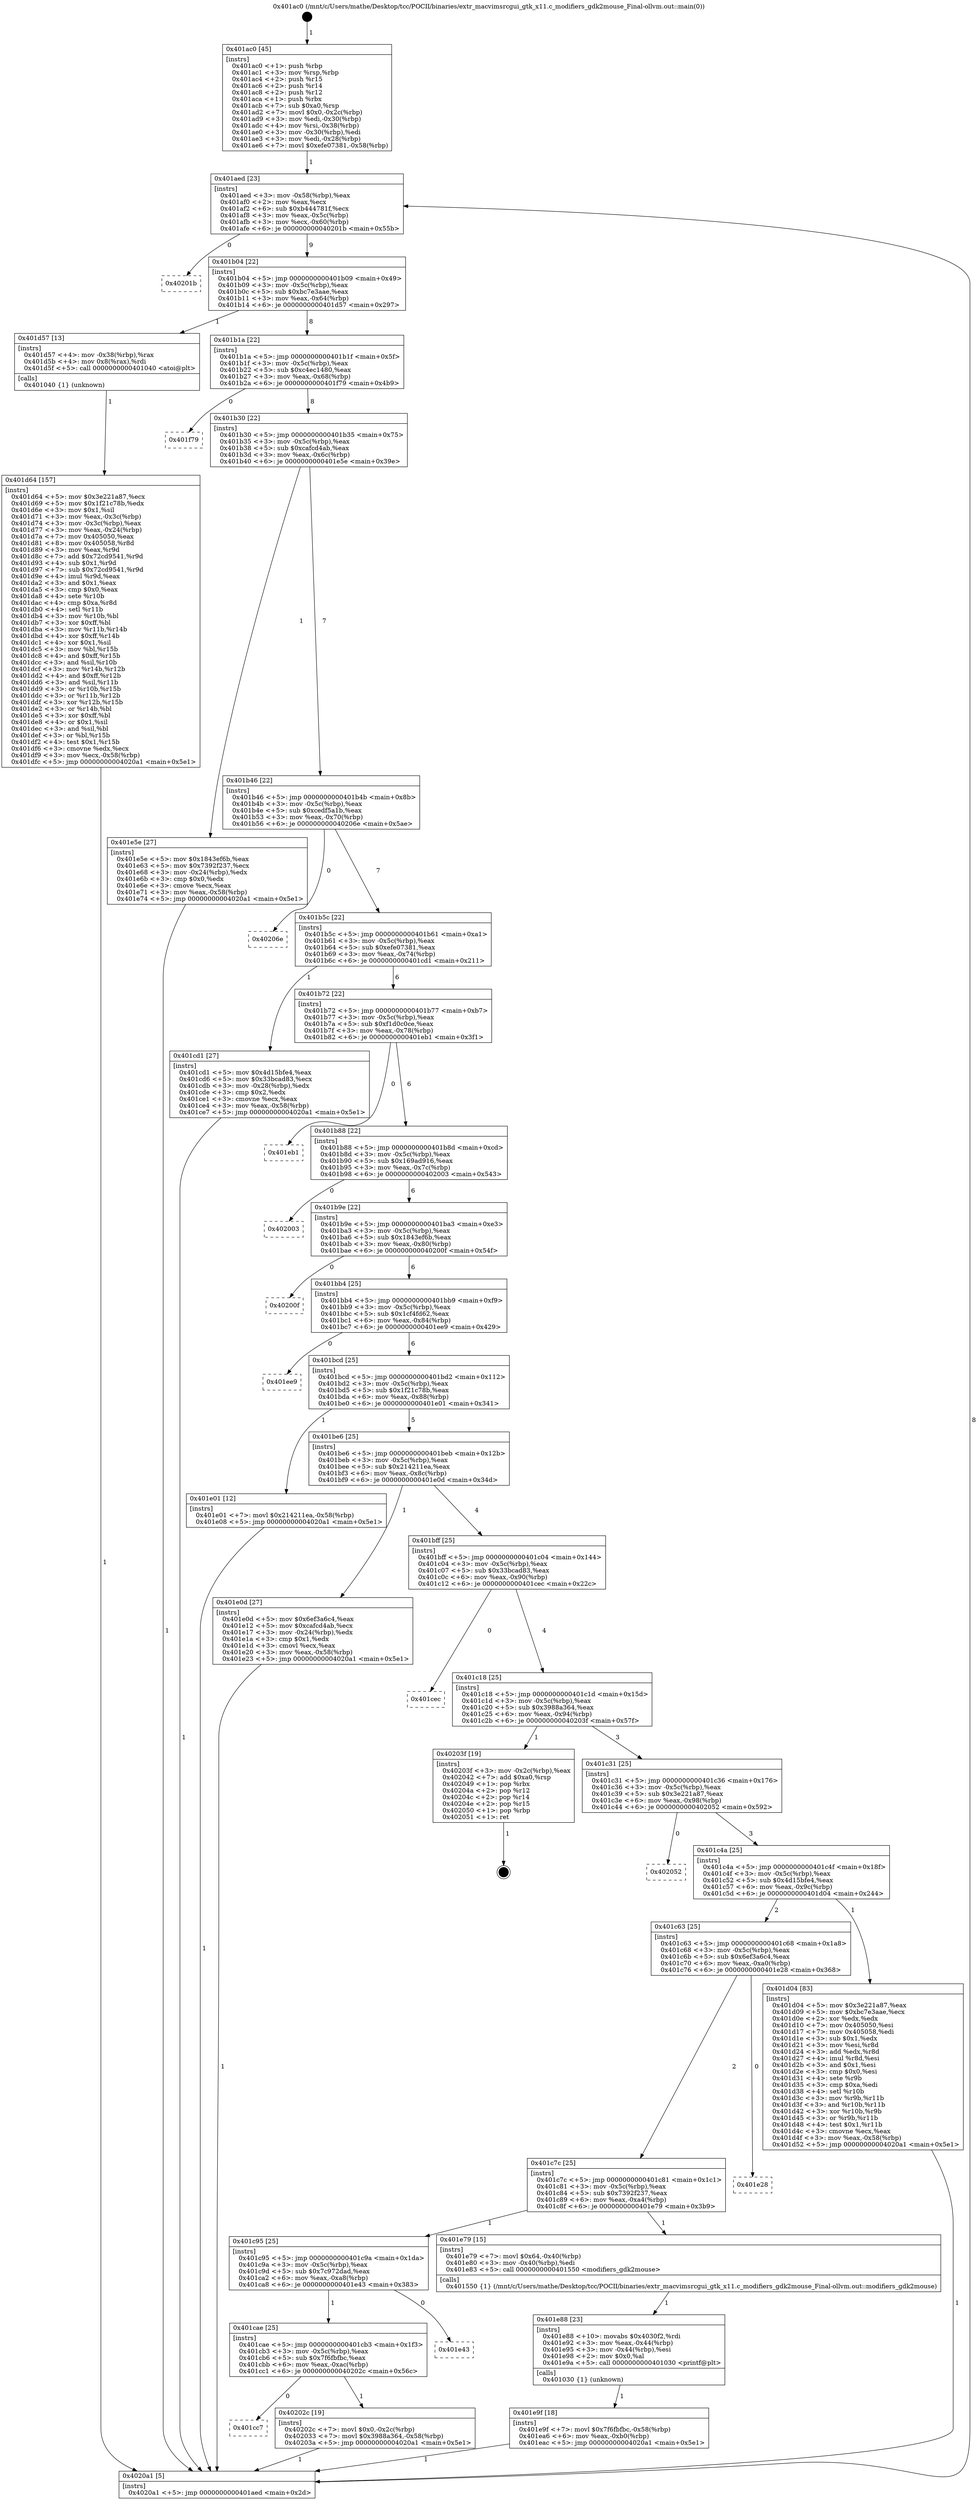digraph "0x401ac0" {
  label = "0x401ac0 (/mnt/c/Users/mathe/Desktop/tcc/POCII/binaries/extr_macvimsrcgui_gtk_x11.c_modifiers_gdk2mouse_Final-ollvm.out::main(0))"
  labelloc = "t"
  node[shape=record]

  Entry [label="",width=0.3,height=0.3,shape=circle,fillcolor=black,style=filled]
  "0x401aed" [label="{
     0x401aed [23]\l
     | [instrs]\l
     &nbsp;&nbsp;0x401aed \<+3\>: mov -0x58(%rbp),%eax\l
     &nbsp;&nbsp;0x401af0 \<+2\>: mov %eax,%ecx\l
     &nbsp;&nbsp;0x401af2 \<+6\>: sub $0xb444781f,%ecx\l
     &nbsp;&nbsp;0x401af8 \<+3\>: mov %eax,-0x5c(%rbp)\l
     &nbsp;&nbsp;0x401afb \<+3\>: mov %ecx,-0x60(%rbp)\l
     &nbsp;&nbsp;0x401afe \<+6\>: je 000000000040201b \<main+0x55b\>\l
  }"]
  "0x40201b" [label="{
     0x40201b\l
  }", style=dashed]
  "0x401b04" [label="{
     0x401b04 [22]\l
     | [instrs]\l
     &nbsp;&nbsp;0x401b04 \<+5\>: jmp 0000000000401b09 \<main+0x49\>\l
     &nbsp;&nbsp;0x401b09 \<+3\>: mov -0x5c(%rbp),%eax\l
     &nbsp;&nbsp;0x401b0c \<+5\>: sub $0xbc7e3aae,%eax\l
     &nbsp;&nbsp;0x401b11 \<+3\>: mov %eax,-0x64(%rbp)\l
     &nbsp;&nbsp;0x401b14 \<+6\>: je 0000000000401d57 \<main+0x297\>\l
  }"]
  Exit [label="",width=0.3,height=0.3,shape=circle,fillcolor=black,style=filled,peripheries=2]
  "0x401d57" [label="{
     0x401d57 [13]\l
     | [instrs]\l
     &nbsp;&nbsp;0x401d57 \<+4\>: mov -0x38(%rbp),%rax\l
     &nbsp;&nbsp;0x401d5b \<+4\>: mov 0x8(%rax),%rdi\l
     &nbsp;&nbsp;0x401d5f \<+5\>: call 0000000000401040 \<atoi@plt\>\l
     | [calls]\l
     &nbsp;&nbsp;0x401040 \{1\} (unknown)\l
  }"]
  "0x401b1a" [label="{
     0x401b1a [22]\l
     | [instrs]\l
     &nbsp;&nbsp;0x401b1a \<+5\>: jmp 0000000000401b1f \<main+0x5f\>\l
     &nbsp;&nbsp;0x401b1f \<+3\>: mov -0x5c(%rbp),%eax\l
     &nbsp;&nbsp;0x401b22 \<+5\>: sub $0xc4ec1480,%eax\l
     &nbsp;&nbsp;0x401b27 \<+3\>: mov %eax,-0x68(%rbp)\l
     &nbsp;&nbsp;0x401b2a \<+6\>: je 0000000000401f79 \<main+0x4b9\>\l
  }"]
  "0x401cc7" [label="{
     0x401cc7\l
  }", style=dashed]
  "0x401f79" [label="{
     0x401f79\l
  }", style=dashed]
  "0x401b30" [label="{
     0x401b30 [22]\l
     | [instrs]\l
     &nbsp;&nbsp;0x401b30 \<+5\>: jmp 0000000000401b35 \<main+0x75\>\l
     &nbsp;&nbsp;0x401b35 \<+3\>: mov -0x5c(%rbp),%eax\l
     &nbsp;&nbsp;0x401b38 \<+5\>: sub $0xcafcd4ab,%eax\l
     &nbsp;&nbsp;0x401b3d \<+3\>: mov %eax,-0x6c(%rbp)\l
     &nbsp;&nbsp;0x401b40 \<+6\>: je 0000000000401e5e \<main+0x39e\>\l
  }"]
  "0x40202c" [label="{
     0x40202c [19]\l
     | [instrs]\l
     &nbsp;&nbsp;0x40202c \<+7\>: movl $0x0,-0x2c(%rbp)\l
     &nbsp;&nbsp;0x402033 \<+7\>: movl $0x3988a364,-0x58(%rbp)\l
     &nbsp;&nbsp;0x40203a \<+5\>: jmp 00000000004020a1 \<main+0x5e1\>\l
  }"]
  "0x401e5e" [label="{
     0x401e5e [27]\l
     | [instrs]\l
     &nbsp;&nbsp;0x401e5e \<+5\>: mov $0x1843ef6b,%eax\l
     &nbsp;&nbsp;0x401e63 \<+5\>: mov $0x7392f237,%ecx\l
     &nbsp;&nbsp;0x401e68 \<+3\>: mov -0x24(%rbp),%edx\l
     &nbsp;&nbsp;0x401e6b \<+3\>: cmp $0x0,%edx\l
     &nbsp;&nbsp;0x401e6e \<+3\>: cmove %ecx,%eax\l
     &nbsp;&nbsp;0x401e71 \<+3\>: mov %eax,-0x58(%rbp)\l
     &nbsp;&nbsp;0x401e74 \<+5\>: jmp 00000000004020a1 \<main+0x5e1\>\l
  }"]
  "0x401b46" [label="{
     0x401b46 [22]\l
     | [instrs]\l
     &nbsp;&nbsp;0x401b46 \<+5\>: jmp 0000000000401b4b \<main+0x8b\>\l
     &nbsp;&nbsp;0x401b4b \<+3\>: mov -0x5c(%rbp),%eax\l
     &nbsp;&nbsp;0x401b4e \<+5\>: sub $0xcedf5a1b,%eax\l
     &nbsp;&nbsp;0x401b53 \<+3\>: mov %eax,-0x70(%rbp)\l
     &nbsp;&nbsp;0x401b56 \<+6\>: je 000000000040206e \<main+0x5ae\>\l
  }"]
  "0x401cae" [label="{
     0x401cae [25]\l
     | [instrs]\l
     &nbsp;&nbsp;0x401cae \<+5\>: jmp 0000000000401cb3 \<main+0x1f3\>\l
     &nbsp;&nbsp;0x401cb3 \<+3\>: mov -0x5c(%rbp),%eax\l
     &nbsp;&nbsp;0x401cb6 \<+5\>: sub $0x7f6fbfbc,%eax\l
     &nbsp;&nbsp;0x401cbb \<+6\>: mov %eax,-0xac(%rbp)\l
     &nbsp;&nbsp;0x401cc1 \<+6\>: je 000000000040202c \<main+0x56c\>\l
  }"]
  "0x40206e" [label="{
     0x40206e\l
  }", style=dashed]
  "0x401b5c" [label="{
     0x401b5c [22]\l
     | [instrs]\l
     &nbsp;&nbsp;0x401b5c \<+5\>: jmp 0000000000401b61 \<main+0xa1\>\l
     &nbsp;&nbsp;0x401b61 \<+3\>: mov -0x5c(%rbp),%eax\l
     &nbsp;&nbsp;0x401b64 \<+5\>: sub $0xefe07381,%eax\l
     &nbsp;&nbsp;0x401b69 \<+3\>: mov %eax,-0x74(%rbp)\l
     &nbsp;&nbsp;0x401b6c \<+6\>: je 0000000000401cd1 \<main+0x211\>\l
  }"]
  "0x401e43" [label="{
     0x401e43\l
  }", style=dashed]
  "0x401cd1" [label="{
     0x401cd1 [27]\l
     | [instrs]\l
     &nbsp;&nbsp;0x401cd1 \<+5\>: mov $0x4d15bfe4,%eax\l
     &nbsp;&nbsp;0x401cd6 \<+5\>: mov $0x33bcad83,%ecx\l
     &nbsp;&nbsp;0x401cdb \<+3\>: mov -0x28(%rbp),%edx\l
     &nbsp;&nbsp;0x401cde \<+3\>: cmp $0x2,%edx\l
     &nbsp;&nbsp;0x401ce1 \<+3\>: cmovne %ecx,%eax\l
     &nbsp;&nbsp;0x401ce4 \<+3\>: mov %eax,-0x58(%rbp)\l
     &nbsp;&nbsp;0x401ce7 \<+5\>: jmp 00000000004020a1 \<main+0x5e1\>\l
  }"]
  "0x401b72" [label="{
     0x401b72 [22]\l
     | [instrs]\l
     &nbsp;&nbsp;0x401b72 \<+5\>: jmp 0000000000401b77 \<main+0xb7\>\l
     &nbsp;&nbsp;0x401b77 \<+3\>: mov -0x5c(%rbp),%eax\l
     &nbsp;&nbsp;0x401b7a \<+5\>: sub $0xf1d0c0ce,%eax\l
     &nbsp;&nbsp;0x401b7f \<+3\>: mov %eax,-0x78(%rbp)\l
     &nbsp;&nbsp;0x401b82 \<+6\>: je 0000000000401eb1 \<main+0x3f1\>\l
  }"]
  "0x4020a1" [label="{
     0x4020a1 [5]\l
     | [instrs]\l
     &nbsp;&nbsp;0x4020a1 \<+5\>: jmp 0000000000401aed \<main+0x2d\>\l
  }"]
  "0x401ac0" [label="{
     0x401ac0 [45]\l
     | [instrs]\l
     &nbsp;&nbsp;0x401ac0 \<+1\>: push %rbp\l
     &nbsp;&nbsp;0x401ac1 \<+3\>: mov %rsp,%rbp\l
     &nbsp;&nbsp;0x401ac4 \<+2\>: push %r15\l
     &nbsp;&nbsp;0x401ac6 \<+2\>: push %r14\l
     &nbsp;&nbsp;0x401ac8 \<+2\>: push %r12\l
     &nbsp;&nbsp;0x401aca \<+1\>: push %rbx\l
     &nbsp;&nbsp;0x401acb \<+7\>: sub $0xa0,%rsp\l
     &nbsp;&nbsp;0x401ad2 \<+7\>: movl $0x0,-0x2c(%rbp)\l
     &nbsp;&nbsp;0x401ad9 \<+3\>: mov %edi,-0x30(%rbp)\l
     &nbsp;&nbsp;0x401adc \<+4\>: mov %rsi,-0x38(%rbp)\l
     &nbsp;&nbsp;0x401ae0 \<+3\>: mov -0x30(%rbp),%edi\l
     &nbsp;&nbsp;0x401ae3 \<+3\>: mov %edi,-0x28(%rbp)\l
     &nbsp;&nbsp;0x401ae6 \<+7\>: movl $0xefe07381,-0x58(%rbp)\l
  }"]
  "0x401e9f" [label="{
     0x401e9f [18]\l
     | [instrs]\l
     &nbsp;&nbsp;0x401e9f \<+7\>: movl $0x7f6fbfbc,-0x58(%rbp)\l
     &nbsp;&nbsp;0x401ea6 \<+6\>: mov %eax,-0xb0(%rbp)\l
     &nbsp;&nbsp;0x401eac \<+5\>: jmp 00000000004020a1 \<main+0x5e1\>\l
  }"]
  "0x401eb1" [label="{
     0x401eb1\l
  }", style=dashed]
  "0x401b88" [label="{
     0x401b88 [22]\l
     | [instrs]\l
     &nbsp;&nbsp;0x401b88 \<+5\>: jmp 0000000000401b8d \<main+0xcd\>\l
     &nbsp;&nbsp;0x401b8d \<+3\>: mov -0x5c(%rbp),%eax\l
     &nbsp;&nbsp;0x401b90 \<+5\>: sub $0x169ad916,%eax\l
     &nbsp;&nbsp;0x401b95 \<+3\>: mov %eax,-0x7c(%rbp)\l
     &nbsp;&nbsp;0x401b98 \<+6\>: je 0000000000402003 \<main+0x543\>\l
  }"]
  "0x401e88" [label="{
     0x401e88 [23]\l
     | [instrs]\l
     &nbsp;&nbsp;0x401e88 \<+10\>: movabs $0x4030f2,%rdi\l
     &nbsp;&nbsp;0x401e92 \<+3\>: mov %eax,-0x44(%rbp)\l
     &nbsp;&nbsp;0x401e95 \<+3\>: mov -0x44(%rbp),%esi\l
     &nbsp;&nbsp;0x401e98 \<+2\>: mov $0x0,%al\l
     &nbsp;&nbsp;0x401e9a \<+5\>: call 0000000000401030 \<printf@plt\>\l
     | [calls]\l
     &nbsp;&nbsp;0x401030 \{1\} (unknown)\l
  }"]
  "0x402003" [label="{
     0x402003\l
  }", style=dashed]
  "0x401b9e" [label="{
     0x401b9e [22]\l
     | [instrs]\l
     &nbsp;&nbsp;0x401b9e \<+5\>: jmp 0000000000401ba3 \<main+0xe3\>\l
     &nbsp;&nbsp;0x401ba3 \<+3\>: mov -0x5c(%rbp),%eax\l
     &nbsp;&nbsp;0x401ba6 \<+5\>: sub $0x1843ef6b,%eax\l
     &nbsp;&nbsp;0x401bab \<+3\>: mov %eax,-0x80(%rbp)\l
     &nbsp;&nbsp;0x401bae \<+6\>: je 000000000040200f \<main+0x54f\>\l
  }"]
  "0x401c95" [label="{
     0x401c95 [25]\l
     | [instrs]\l
     &nbsp;&nbsp;0x401c95 \<+5\>: jmp 0000000000401c9a \<main+0x1da\>\l
     &nbsp;&nbsp;0x401c9a \<+3\>: mov -0x5c(%rbp),%eax\l
     &nbsp;&nbsp;0x401c9d \<+5\>: sub $0x7c972dad,%eax\l
     &nbsp;&nbsp;0x401ca2 \<+6\>: mov %eax,-0xa8(%rbp)\l
     &nbsp;&nbsp;0x401ca8 \<+6\>: je 0000000000401e43 \<main+0x383\>\l
  }"]
  "0x40200f" [label="{
     0x40200f\l
  }", style=dashed]
  "0x401bb4" [label="{
     0x401bb4 [25]\l
     | [instrs]\l
     &nbsp;&nbsp;0x401bb4 \<+5\>: jmp 0000000000401bb9 \<main+0xf9\>\l
     &nbsp;&nbsp;0x401bb9 \<+3\>: mov -0x5c(%rbp),%eax\l
     &nbsp;&nbsp;0x401bbc \<+5\>: sub $0x1cf4fd62,%eax\l
     &nbsp;&nbsp;0x401bc1 \<+6\>: mov %eax,-0x84(%rbp)\l
     &nbsp;&nbsp;0x401bc7 \<+6\>: je 0000000000401ee9 \<main+0x429\>\l
  }"]
  "0x401e79" [label="{
     0x401e79 [15]\l
     | [instrs]\l
     &nbsp;&nbsp;0x401e79 \<+7\>: movl $0x64,-0x40(%rbp)\l
     &nbsp;&nbsp;0x401e80 \<+3\>: mov -0x40(%rbp),%edi\l
     &nbsp;&nbsp;0x401e83 \<+5\>: call 0000000000401550 \<modifiers_gdk2mouse\>\l
     | [calls]\l
     &nbsp;&nbsp;0x401550 \{1\} (/mnt/c/Users/mathe/Desktop/tcc/POCII/binaries/extr_macvimsrcgui_gtk_x11.c_modifiers_gdk2mouse_Final-ollvm.out::modifiers_gdk2mouse)\l
  }"]
  "0x401ee9" [label="{
     0x401ee9\l
  }", style=dashed]
  "0x401bcd" [label="{
     0x401bcd [25]\l
     | [instrs]\l
     &nbsp;&nbsp;0x401bcd \<+5\>: jmp 0000000000401bd2 \<main+0x112\>\l
     &nbsp;&nbsp;0x401bd2 \<+3\>: mov -0x5c(%rbp),%eax\l
     &nbsp;&nbsp;0x401bd5 \<+5\>: sub $0x1f21c78b,%eax\l
     &nbsp;&nbsp;0x401bda \<+6\>: mov %eax,-0x88(%rbp)\l
     &nbsp;&nbsp;0x401be0 \<+6\>: je 0000000000401e01 \<main+0x341\>\l
  }"]
  "0x401c7c" [label="{
     0x401c7c [25]\l
     | [instrs]\l
     &nbsp;&nbsp;0x401c7c \<+5\>: jmp 0000000000401c81 \<main+0x1c1\>\l
     &nbsp;&nbsp;0x401c81 \<+3\>: mov -0x5c(%rbp),%eax\l
     &nbsp;&nbsp;0x401c84 \<+5\>: sub $0x7392f237,%eax\l
     &nbsp;&nbsp;0x401c89 \<+6\>: mov %eax,-0xa4(%rbp)\l
     &nbsp;&nbsp;0x401c8f \<+6\>: je 0000000000401e79 \<main+0x3b9\>\l
  }"]
  "0x401e01" [label="{
     0x401e01 [12]\l
     | [instrs]\l
     &nbsp;&nbsp;0x401e01 \<+7\>: movl $0x214211ea,-0x58(%rbp)\l
     &nbsp;&nbsp;0x401e08 \<+5\>: jmp 00000000004020a1 \<main+0x5e1\>\l
  }"]
  "0x401be6" [label="{
     0x401be6 [25]\l
     | [instrs]\l
     &nbsp;&nbsp;0x401be6 \<+5\>: jmp 0000000000401beb \<main+0x12b\>\l
     &nbsp;&nbsp;0x401beb \<+3\>: mov -0x5c(%rbp),%eax\l
     &nbsp;&nbsp;0x401bee \<+5\>: sub $0x214211ea,%eax\l
     &nbsp;&nbsp;0x401bf3 \<+6\>: mov %eax,-0x8c(%rbp)\l
     &nbsp;&nbsp;0x401bf9 \<+6\>: je 0000000000401e0d \<main+0x34d\>\l
  }"]
  "0x401e28" [label="{
     0x401e28\l
  }", style=dashed]
  "0x401e0d" [label="{
     0x401e0d [27]\l
     | [instrs]\l
     &nbsp;&nbsp;0x401e0d \<+5\>: mov $0x6ef3a6c4,%eax\l
     &nbsp;&nbsp;0x401e12 \<+5\>: mov $0xcafcd4ab,%ecx\l
     &nbsp;&nbsp;0x401e17 \<+3\>: mov -0x24(%rbp),%edx\l
     &nbsp;&nbsp;0x401e1a \<+3\>: cmp $0x1,%edx\l
     &nbsp;&nbsp;0x401e1d \<+3\>: cmovl %ecx,%eax\l
     &nbsp;&nbsp;0x401e20 \<+3\>: mov %eax,-0x58(%rbp)\l
     &nbsp;&nbsp;0x401e23 \<+5\>: jmp 00000000004020a1 \<main+0x5e1\>\l
  }"]
  "0x401bff" [label="{
     0x401bff [25]\l
     | [instrs]\l
     &nbsp;&nbsp;0x401bff \<+5\>: jmp 0000000000401c04 \<main+0x144\>\l
     &nbsp;&nbsp;0x401c04 \<+3\>: mov -0x5c(%rbp),%eax\l
     &nbsp;&nbsp;0x401c07 \<+5\>: sub $0x33bcad83,%eax\l
     &nbsp;&nbsp;0x401c0c \<+6\>: mov %eax,-0x90(%rbp)\l
     &nbsp;&nbsp;0x401c12 \<+6\>: je 0000000000401cec \<main+0x22c\>\l
  }"]
  "0x401d64" [label="{
     0x401d64 [157]\l
     | [instrs]\l
     &nbsp;&nbsp;0x401d64 \<+5\>: mov $0x3e221a87,%ecx\l
     &nbsp;&nbsp;0x401d69 \<+5\>: mov $0x1f21c78b,%edx\l
     &nbsp;&nbsp;0x401d6e \<+3\>: mov $0x1,%sil\l
     &nbsp;&nbsp;0x401d71 \<+3\>: mov %eax,-0x3c(%rbp)\l
     &nbsp;&nbsp;0x401d74 \<+3\>: mov -0x3c(%rbp),%eax\l
     &nbsp;&nbsp;0x401d77 \<+3\>: mov %eax,-0x24(%rbp)\l
     &nbsp;&nbsp;0x401d7a \<+7\>: mov 0x405050,%eax\l
     &nbsp;&nbsp;0x401d81 \<+8\>: mov 0x405058,%r8d\l
     &nbsp;&nbsp;0x401d89 \<+3\>: mov %eax,%r9d\l
     &nbsp;&nbsp;0x401d8c \<+7\>: add $0x72cd9541,%r9d\l
     &nbsp;&nbsp;0x401d93 \<+4\>: sub $0x1,%r9d\l
     &nbsp;&nbsp;0x401d97 \<+7\>: sub $0x72cd9541,%r9d\l
     &nbsp;&nbsp;0x401d9e \<+4\>: imul %r9d,%eax\l
     &nbsp;&nbsp;0x401da2 \<+3\>: and $0x1,%eax\l
     &nbsp;&nbsp;0x401da5 \<+3\>: cmp $0x0,%eax\l
     &nbsp;&nbsp;0x401da8 \<+4\>: sete %r10b\l
     &nbsp;&nbsp;0x401dac \<+4\>: cmp $0xa,%r8d\l
     &nbsp;&nbsp;0x401db0 \<+4\>: setl %r11b\l
     &nbsp;&nbsp;0x401db4 \<+3\>: mov %r10b,%bl\l
     &nbsp;&nbsp;0x401db7 \<+3\>: xor $0xff,%bl\l
     &nbsp;&nbsp;0x401dba \<+3\>: mov %r11b,%r14b\l
     &nbsp;&nbsp;0x401dbd \<+4\>: xor $0xff,%r14b\l
     &nbsp;&nbsp;0x401dc1 \<+4\>: xor $0x1,%sil\l
     &nbsp;&nbsp;0x401dc5 \<+3\>: mov %bl,%r15b\l
     &nbsp;&nbsp;0x401dc8 \<+4\>: and $0xff,%r15b\l
     &nbsp;&nbsp;0x401dcc \<+3\>: and %sil,%r10b\l
     &nbsp;&nbsp;0x401dcf \<+3\>: mov %r14b,%r12b\l
     &nbsp;&nbsp;0x401dd2 \<+4\>: and $0xff,%r12b\l
     &nbsp;&nbsp;0x401dd6 \<+3\>: and %sil,%r11b\l
     &nbsp;&nbsp;0x401dd9 \<+3\>: or %r10b,%r15b\l
     &nbsp;&nbsp;0x401ddc \<+3\>: or %r11b,%r12b\l
     &nbsp;&nbsp;0x401ddf \<+3\>: xor %r12b,%r15b\l
     &nbsp;&nbsp;0x401de2 \<+3\>: or %r14b,%bl\l
     &nbsp;&nbsp;0x401de5 \<+3\>: xor $0xff,%bl\l
     &nbsp;&nbsp;0x401de8 \<+4\>: or $0x1,%sil\l
     &nbsp;&nbsp;0x401dec \<+3\>: and %sil,%bl\l
     &nbsp;&nbsp;0x401def \<+3\>: or %bl,%r15b\l
     &nbsp;&nbsp;0x401df2 \<+4\>: test $0x1,%r15b\l
     &nbsp;&nbsp;0x401df6 \<+3\>: cmovne %edx,%ecx\l
     &nbsp;&nbsp;0x401df9 \<+3\>: mov %ecx,-0x58(%rbp)\l
     &nbsp;&nbsp;0x401dfc \<+5\>: jmp 00000000004020a1 \<main+0x5e1\>\l
  }"]
  "0x401cec" [label="{
     0x401cec\l
  }", style=dashed]
  "0x401c18" [label="{
     0x401c18 [25]\l
     | [instrs]\l
     &nbsp;&nbsp;0x401c18 \<+5\>: jmp 0000000000401c1d \<main+0x15d\>\l
     &nbsp;&nbsp;0x401c1d \<+3\>: mov -0x5c(%rbp),%eax\l
     &nbsp;&nbsp;0x401c20 \<+5\>: sub $0x3988a364,%eax\l
     &nbsp;&nbsp;0x401c25 \<+6\>: mov %eax,-0x94(%rbp)\l
     &nbsp;&nbsp;0x401c2b \<+6\>: je 000000000040203f \<main+0x57f\>\l
  }"]
  "0x401c63" [label="{
     0x401c63 [25]\l
     | [instrs]\l
     &nbsp;&nbsp;0x401c63 \<+5\>: jmp 0000000000401c68 \<main+0x1a8\>\l
     &nbsp;&nbsp;0x401c68 \<+3\>: mov -0x5c(%rbp),%eax\l
     &nbsp;&nbsp;0x401c6b \<+5\>: sub $0x6ef3a6c4,%eax\l
     &nbsp;&nbsp;0x401c70 \<+6\>: mov %eax,-0xa0(%rbp)\l
     &nbsp;&nbsp;0x401c76 \<+6\>: je 0000000000401e28 \<main+0x368\>\l
  }"]
  "0x40203f" [label="{
     0x40203f [19]\l
     | [instrs]\l
     &nbsp;&nbsp;0x40203f \<+3\>: mov -0x2c(%rbp),%eax\l
     &nbsp;&nbsp;0x402042 \<+7\>: add $0xa0,%rsp\l
     &nbsp;&nbsp;0x402049 \<+1\>: pop %rbx\l
     &nbsp;&nbsp;0x40204a \<+2\>: pop %r12\l
     &nbsp;&nbsp;0x40204c \<+2\>: pop %r14\l
     &nbsp;&nbsp;0x40204e \<+2\>: pop %r15\l
     &nbsp;&nbsp;0x402050 \<+1\>: pop %rbp\l
     &nbsp;&nbsp;0x402051 \<+1\>: ret\l
  }"]
  "0x401c31" [label="{
     0x401c31 [25]\l
     | [instrs]\l
     &nbsp;&nbsp;0x401c31 \<+5\>: jmp 0000000000401c36 \<main+0x176\>\l
     &nbsp;&nbsp;0x401c36 \<+3\>: mov -0x5c(%rbp),%eax\l
     &nbsp;&nbsp;0x401c39 \<+5\>: sub $0x3e221a87,%eax\l
     &nbsp;&nbsp;0x401c3e \<+6\>: mov %eax,-0x98(%rbp)\l
     &nbsp;&nbsp;0x401c44 \<+6\>: je 0000000000402052 \<main+0x592\>\l
  }"]
  "0x401d04" [label="{
     0x401d04 [83]\l
     | [instrs]\l
     &nbsp;&nbsp;0x401d04 \<+5\>: mov $0x3e221a87,%eax\l
     &nbsp;&nbsp;0x401d09 \<+5\>: mov $0xbc7e3aae,%ecx\l
     &nbsp;&nbsp;0x401d0e \<+2\>: xor %edx,%edx\l
     &nbsp;&nbsp;0x401d10 \<+7\>: mov 0x405050,%esi\l
     &nbsp;&nbsp;0x401d17 \<+7\>: mov 0x405058,%edi\l
     &nbsp;&nbsp;0x401d1e \<+3\>: sub $0x1,%edx\l
     &nbsp;&nbsp;0x401d21 \<+3\>: mov %esi,%r8d\l
     &nbsp;&nbsp;0x401d24 \<+3\>: add %edx,%r8d\l
     &nbsp;&nbsp;0x401d27 \<+4\>: imul %r8d,%esi\l
     &nbsp;&nbsp;0x401d2b \<+3\>: and $0x1,%esi\l
     &nbsp;&nbsp;0x401d2e \<+3\>: cmp $0x0,%esi\l
     &nbsp;&nbsp;0x401d31 \<+4\>: sete %r9b\l
     &nbsp;&nbsp;0x401d35 \<+3\>: cmp $0xa,%edi\l
     &nbsp;&nbsp;0x401d38 \<+4\>: setl %r10b\l
     &nbsp;&nbsp;0x401d3c \<+3\>: mov %r9b,%r11b\l
     &nbsp;&nbsp;0x401d3f \<+3\>: and %r10b,%r11b\l
     &nbsp;&nbsp;0x401d42 \<+3\>: xor %r10b,%r9b\l
     &nbsp;&nbsp;0x401d45 \<+3\>: or %r9b,%r11b\l
     &nbsp;&nbsp;0x401d48 \<+4\>: test $0x1,%r11b\l
     &nbsp;&nbsp;0x401d4c \<+3\>: cmovne %ecx,%eax\l
     &nbsp;&nbsp;0x401d4f \<+3\>: mov %eax,-0x58(%rbp)\l
     &nbsp;&nbsp;0x401d52 \<+5\>: jmp 00000000004020a1 \<main+0x5e1\>\l
  }"]
  "0x402052" [label="{
     0x402052\l
  }", style=dashed]
  "0x401c4a" [label="{
     0x401c4a [25]\l
     | [instrs]\l
     &nbsp;&nbsp;0x401c4a \<+5\>: jmp 0000000000401c4f \<main+0x18f\>\l
     &nbsp;&nbsp;0x401c4f \<+3\>: mov -0x5c(%rbp),%eax\l
     &nbsp;&nbsp;0x401c52 \<+5\>: sub $0x4d15bfe4,%eax\l
     &nbsp;&nbsp;0x401c57 \<+6\>: mov %eax,-0x9c(%rbp)\l
     &nbsp;&nbsp;0x401c5d \<+6\>: je 0000000000401d04 \<main+0x244\>\l
  }"]
  Entry -> "0x401ac0" [label=" 1"]
  "0x401aed" -> "0x40201b" [label=" 0"]
  "0x401aed" -> "0x401b04" [label=" 9"]
  "0x40203f" -> Exit [label=" 1"]
  "0x401b04" -> "0x401d57" [label=" 1"]
  "0x401b04" -> "0x401b1a" [label=" 8"]
  "0x40202c" -> "0x4020a1" [label=" 1"]
  "0x401b1a" -> "0x401f79" [label=" 0"]
  "0x401b1a" -> "0x401b30" [label=" 8"]
  "0x401cae" -> "0x401cc7" [label=" 0"]
  "0x401b30" -> "0x401e5e" [label=" 1"]
  "0x401b30" -> "0x401b46" [label=" 7"]
  "0x401cae" -> "0x40202c" [label=" 1"]
  "0x401b46" -> "0x40206e" [label=" 0"]
  "0x401b46" -> "0x401b5c" [label=" 7"]
  "0x401c95" -> "0x401cae" [label=" 1"]
  "0x401b5c" -> "0x401cd1" [label=" 1"]
  "0x401b5c" -> "0x401b72" [label=" 6"]
  "0x401cd1" -> "0x4020a1" [label=" 1"]
  "0x401ac0" -> "0x401aed" [label=" 1"]
  "0x4020a1" -> "0x401aed" [label=" 8"]
  "0x401c95" -> "0x401e43" [label=" 0"]
  "0x401b72" -> "0x401eb1" [label=" 0"]
  "0x401b72" -> "0x401b88" [label=" 6"]
  "0x401e9f" -> "0x4020a1" [label=" 1"]
  "0x401b88" -> "0x402003" [label=" 0"]
  "0x401b88" -> "0x401b9e" [label=" 6"]
  "0x401e88" -> "0x401e9f" [label=" 1"]
  "0x401b9e" -> "0x40200f" [label=" 0"]
  "0x401b9e" -> "0x401bb4" [label=" 6"]
  "0x401e79" -> "0x401e88" [label=" 1"]
  "0x401bb4" -> "0x401ee9" [label=" 0"]
  "0x401bb4" -> "0x401bcd" [label=" 6"]
  "0x401c7c" -> "0x401c95" [label=" 1"]
  "0x401bcd" -> "0x401e01" [label=" 1"]
  "0x401bcd" -> "0x401be6" [label=" 5"]
  "0x401c7c" -> "0x401e79" [label=" 1"]
  "0x401be6" -> "0x401e0d" [label=" 1"]
  "0x401be6" -> "0x401bff" [label=" 4"]
  "0x401c63" -> "0x401c7c" [label=" 2"]
  "0x401bff" -> "0x401cec" [label=" 0"]
  "0x401bff" -> "0x401c18" [label=" 4"]
  "0x401c63" -> "0x401e28" [label=" 0"]
  "0x401c18" -> "0x40203f" [label=" 1"]
  "0x401c18" -> "0x401c31" [label=" 3"]
  "0x401e5e" -> "0x4020a1" [label=" 1"]
  "0x401c31" -> "0x402052" [label=" 0"]
  "0x401c31" -> "0x401c4a" [label=" 3"]
  "0x401e0d" -> "0x4020a1" [label=" 1"]
  "0x401c4a" -> "0x401d04" [label=" 1"]
  "0x401c4a" -> "0x401c63" [label=" 2"]
  "0x401d04" -> "0x4020a1" [label=" 1"]
  "0x401d57" -> "0x401d64" [label=" 1"]
  "0x401d64" -> "0x4020a1" [label=" 1"]
  "0x401e01" -> "0x4020a1" [label=" 1"]
}
